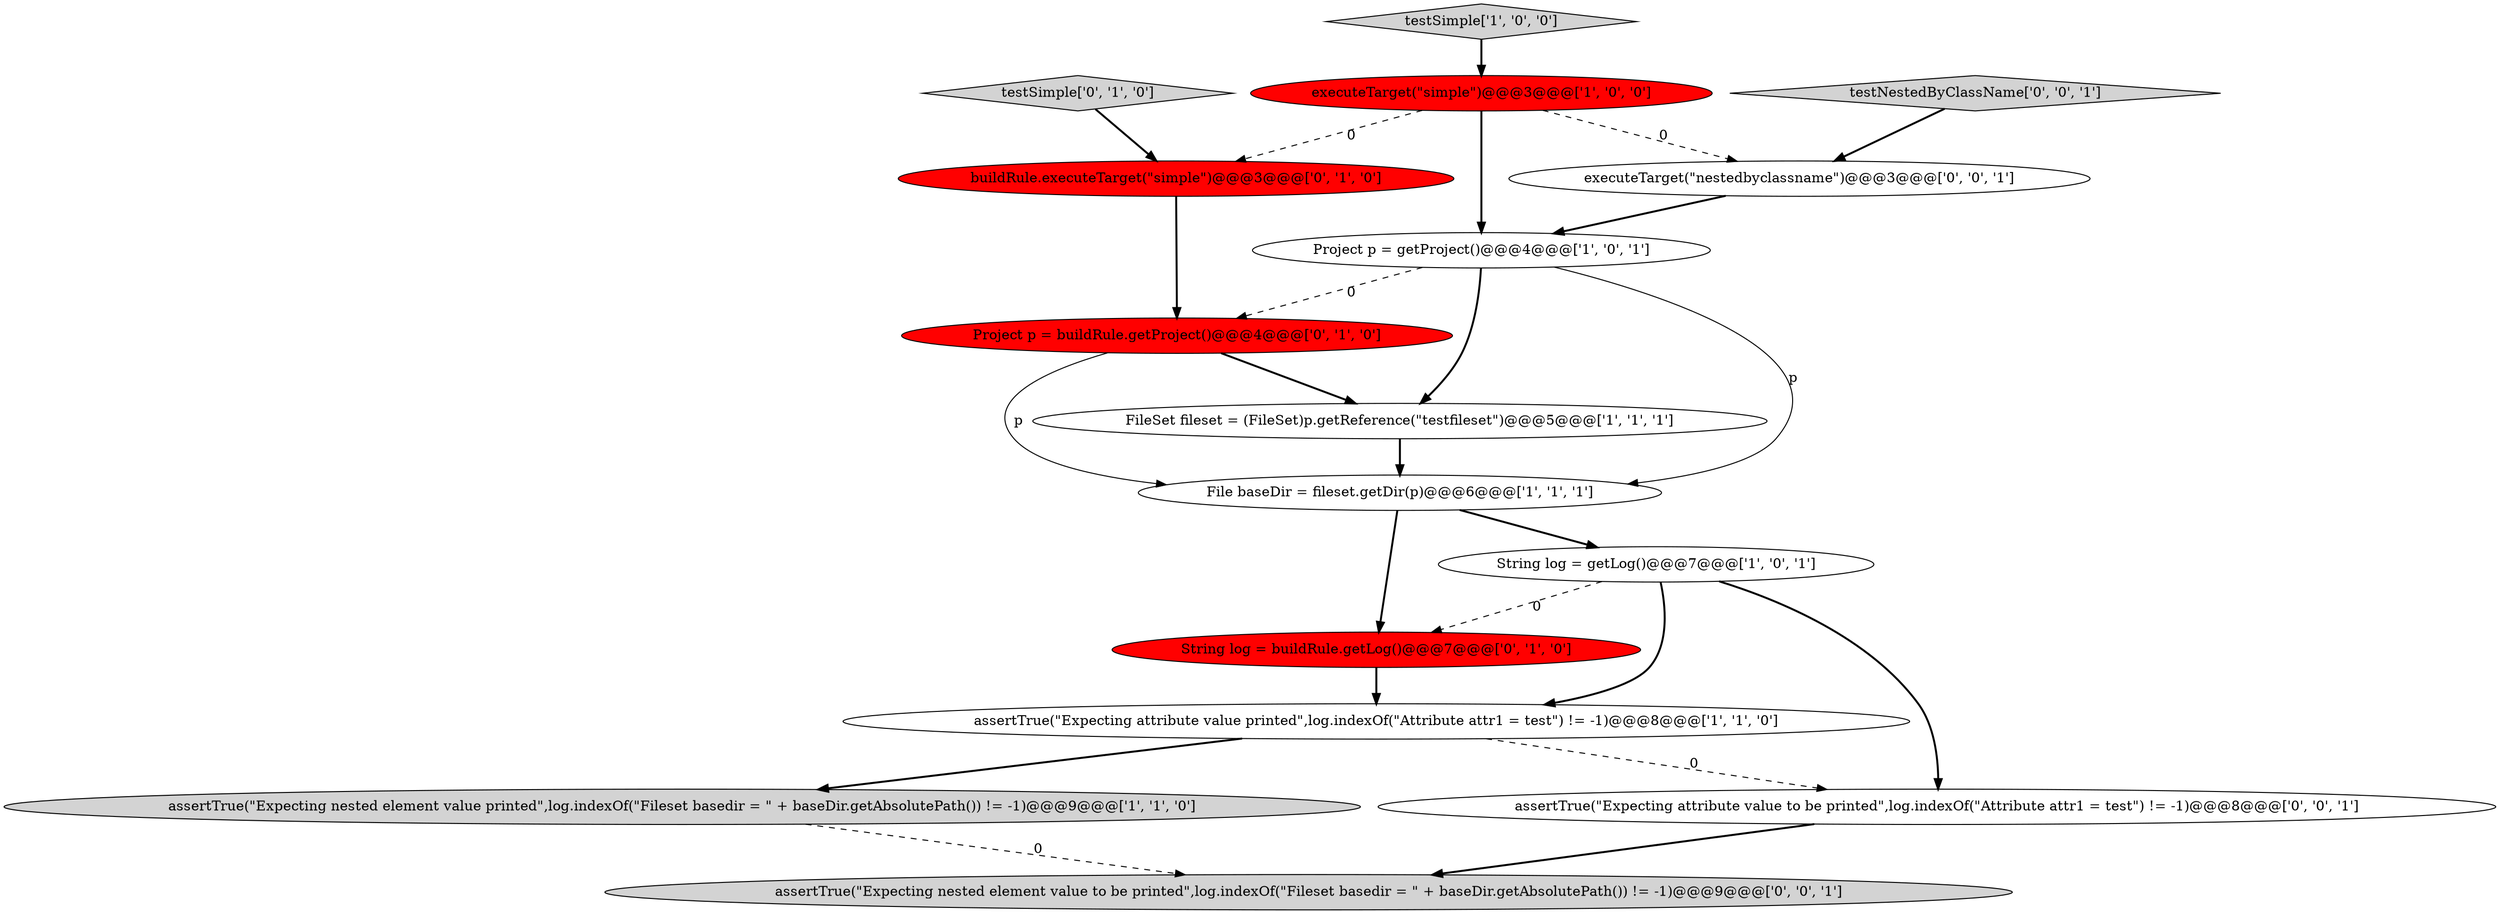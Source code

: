 digraph {
5 [style = filled, label = "assertTrue(\"Expecting attribute value printed\",log.indexOf(\"Attribute attr1 = test\") != -1)@@@8@@@['1', '1', '0']", fillcolor = white, shape = ellipse image = "AAA0AAABBB1BBB"];
8 [style = filled, label = "buildRule.executeTarget(\"simple\")@@@3@@@['0', '1', '0']", fillcolor = red, shape = ellipse image = "AAA1AAABBB2BBB"];
3 [style = filled, label = "Project p = getProject()@@@4@@@['1', '0', '1']", fillcolor = white, shape = ellipse image = "AAA0AAABBB1BBB"];
4 [style = filled, label = "String log = getLog()@@@7@@@['1', '0', '1']", fillcolor = white, shape = ellipse image = "AAA0AAABBB1BBB"];
12 [style = filled, label = "executeTarget(\"nestedbyclassname\")@@@3@@@['0', '0', '1']", fillcolor = white, shape = ellipse image = "AAA0AAABBB3BBB"];
6 [style = filled, label = "assertTrue(\"Expecting nested element value printed\",log.indexOf(\"Fileset basedir = \" + baseDir.getAbsolutePath()) != -1)@@@9@@@['1', '1', '0']", fillcolor = lightgray, shape = ellipse image = "AAA0AAABBB1BBB"];
0 [style = filled, label = "File baseDir = fileset.getDir(p)@@@6@@@['1', '1', '1']", fillcolor = white, shape = ellipse image = "AAA0AAABBB1BBB"];
13 [style = filled, label = "testNestedByClassName['0', '0', '1']", fillcolor = lightgray, shape = diamond image = "AAA0AAABBB3BBB"];
7 [style = filled, label = "testSimple['1', '0', '0']", fillcolor = lightgray, shape = diamond image = "AAA0AAABBB1BBB"];
10 [style = filled, label = "Project p = buildRule.getProject()@@@4@@@['0', '1', '0']", fillcolor = red, shape = ellipse image = "AAA1AAABBB2BBB"];
11 [style = filled, label = "String log = buildRule.getLog()@@@7@@@['0', '1', '0']", fillcolor = red, shape = ellipse image = "AAA1AAABBB2BBB"];
9 [style = filled, label = "testSimple['0', '1', '0']", fillcolor = lightgray, shape = diamond image = "AAA0AAABBB2BBB"];
2 [style = filled, label = "FileSet fileset = (FileSet)p.getReference(\"testfileset\")@@@5@@@['1', '1', '1']", fillcolor = white, shape = ellipse image = "AAA0AAABBB1BBB"];
14 [style = filled, label = "assertTrue(\"Expecting attribute value to be printed\",log.indexOf(\"Attribute attr1 = test\") != -1)@@@8@@@['0', '0', '1']", fillcolor = white, shape = ellipse image = "AAA0AAABBB3BBB"];
15 [style = filled, label = "assertTrue(\"Expecting nested element value to be printed\",log.indexOf(\"Fileset basedir = \" + baseDir.getAbsolutePath()) != -1)@@@9@@@['0', '0', '1']", fillcolor = lightgray, shape = ellipse image = "AAA0AAABBB3BBB"];
1 [style = filled, label = "executeTarget(\"simple\")@@@3@@@['1', '0', '0']", fillcolor = red, shape = ellipse image = "AAA1AAABBB1BBB"];
8->10 [style = bold, label=""];
4->14 [style = bold, label=""];
5->14 [style = dashed, label="0"];
7->1 [style = bold, label=""];
3->0 [style = solid, label="p"];
1->3 [style = bold, label=""];
0->11 [style = bold, label=""];
9->8 [style = bold, label=""];
1->12 [style = dashed, label="0"];
11->5 [style = bold, label=""];
2->0 [style = bold, label=""];
13->12 [style = bold, label=""];
5->6 [style = bold, label=""];
3->2 [style = bold, label=""];
6->15 [style = dashed, label="0"];
0->4 [style = bold, label=""];
1->8 [style = dashed, label="0"];
10->2 [style = bold, label=""];
14->15 [style = bold, label=""];
12->3 [style = bold, label=""];
3->10 [style = dashed, label="0"];
4->11 [style = dashed, label="0"];
10->0 [style = solid, label="p"];
4->5 [style = bold, label=""];
}
